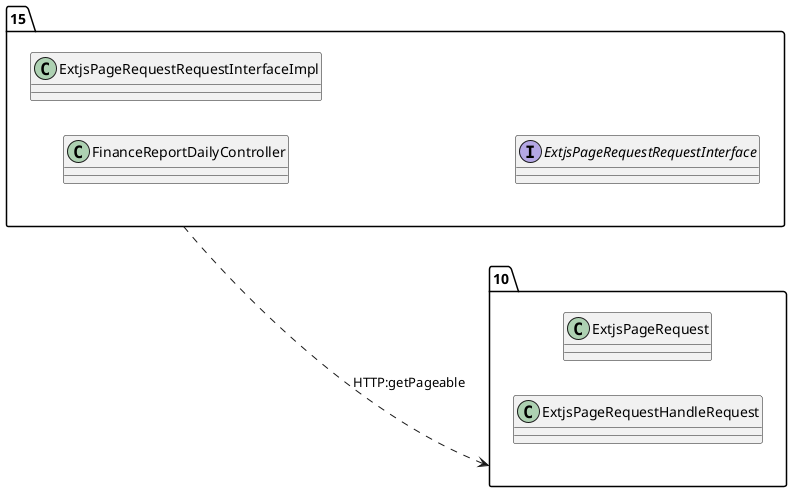 @startuml 
allow_mixing
left to right direction
package "15"{
class FinanceReportDailyController
class ExtjsPageRequestRequestInterfaceImpl
interface ExtjsPageRequestRequestInterface

}
package "10"{
class ExtjsPageRequest
class ExtjsPageRequestHandleRequest

}
"15" ..> "10":HTTP:getPageable
@enduml